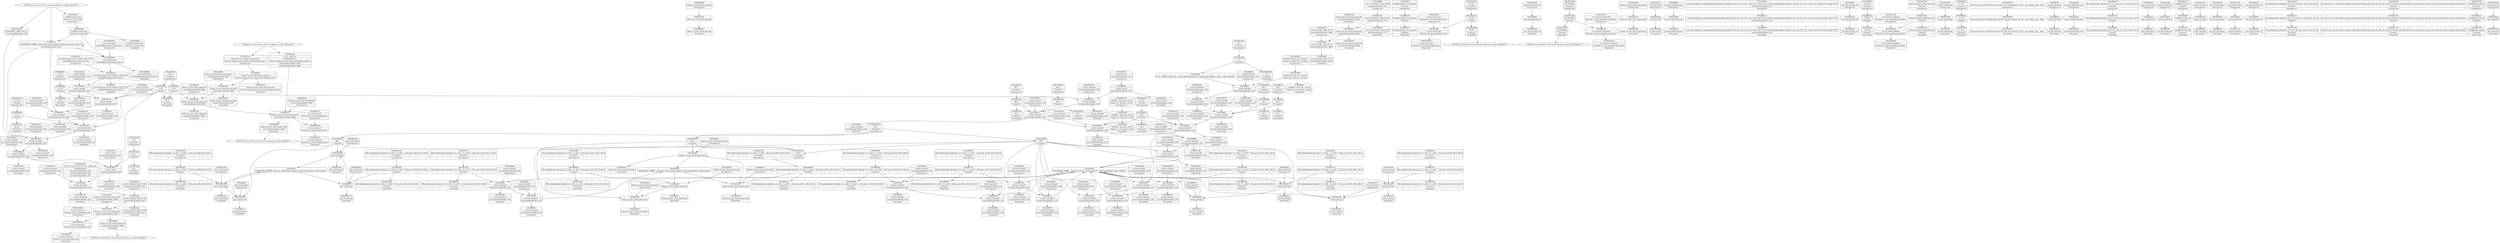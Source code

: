digraph {
	CE0x4ffe830 [shape=record,shape=Mrecord,label="{CE0x4ffe830|current_sid:tmp21|security/selinux/hooks.c,218|*SummSource*}"]
	CE0x5007e40 [shape=record,shape=Mrecord,label="{CE0x5007e40|i64*_getelementptr_inbounds_(_2_x_i64_,_2_x_i64_*___llvm_gcov_ctr98,_i64_0,_i64_0)|*Constant*|*SummSource*}"]
	CE0x501b580 [shape=record,shape=Mrecord,label="{CE0x501b580|current_sid:security|security/selinux/hooks.c,218|*SummSink*}"]
	CE0x4fd6d90 [shape=record,shape=Mrecord,label="{CE0x4fd6d90|selinux_tun_dev_attach_queue:bb|*SummSource*}"]
	"CONST[source:0(mediator),value:2(dynamic)][purpose:{object}][SnkIdx:1]"
	CE0x501afc0 [shape=record,shape=Mrecord,label="{CE0x501afc0|i32_22|*Constant*|*SummSource*}"]
	CE0x50049f0 [shape=record,shape=Mrecord,label="{CE0x50049f0|current_sid:tmp17|security/selinux/hooks.c,218}"]
	CE0x4ff1b40 [shape=record,shape=Mrecord,label="{CE0x4ff1b40|current_sid:tmp13|security/selinux/hooks.c,218|*SummSource*}"]
	CE0x4fe00d0 [shape=record,shape=Mrecord,label="{CE0x4fe00d0|_ret_i32_%call1,_!dbg_!27717|security/selinux/hooks.c,4669}"]
	CE0x501b140 [shape=record,shape=Mrecord,label="{CE0x501b140|i32_22|*Constant*|*SummSink*}"]
	"CONST[source:1(input),value:2(dynamic)][purpose:{object}][SrcIdx:2]"
	CE0x4fddbb0 [shape=record,shape=Mrecord,label="{CE0x4fddbb0|i64*_getelementptr_inbounds_(_11_x_i64_,_11_x_i64_*___llvm_gcov_ctr125,_i64_0,_i64_8)|*Constant*}"]
	CE0x4fcc6f0 [shape=record,shape=Mrecord,label="{CE0x4fcc6f0|i64*_getelementptr_inbounds_(_2_x_i64_,_2_x_i64_*___llvm_gcov_ctr411,_i64_0,_i64_0)|*Constant*|*SummSource*}"]
	CE0x4fe9f60 [shape=record,shape=Mrecord,label="{CE0x4fe9f60|current_sid:tmp16|security/selinux/hooks.c,218|*SummSink*}"]
	CE0x5004d50 [shape=record,shape=Mrecord,label="{CE0x5004d50|current_sid:tmp17|security/selinux/hooks.c,218|*SummSource*}"]
	CE0x4ff4470 [shape=record,shape=Mrecord,label="{CE0x4ff4470|GLOBAL:lockdep_rcu_suspicious|*Constant*|*SummSource*}"]
	CE0x4fdd8e0 [shape=record,shape=Mrecord,label="{CE0x4fdd8e0|i64*_getelementptr_inbounds_(_11_x_i64_,_11_x_i64_*___llvm_gcov_ctr125,_i64_0,_i64_8)|*Constant*|*SummSink*}"]
	CE0x4fd8be0 [shape=record,shape=Mrecord,label="{CE0x4fd8be0|avc_has_perm:tclass|Function::avc_has_perm&Arg::tclass::|*SummSource*}"]
	CE0x4fdfc50 [shape=record,shape=Mrecord,label="{CE0x4fdfc50|current_sid:tobool1|security/selinux/hooks.c,218|*SummSink*}"]
	CE0x500cda0 [shape=record,shape=Mrecord,label="{CE0x500cda0|get_current:tmp1|*SummSource*}"]
	CE0x4ffbfb0 [shape=record,shape=Mrecord,label="{CE0x4ffbfb0|current_sid:tmp9|security/selinux/hooks.c,218}"]
	CE0x502b9a0 [shape=record,shape=Mrecord,label="{CE0x502b9a0|_call_void_mcount()_#3|*SummSink*}"]
	CE0x50146d0 [shape=record,shape=Mrecord,label="{CE0x50146d0|i32_4194304|*Constant*|*SummSource*}"]
	CE0x4fd6040 [shape=record,shape=Mrecord,label="{CE0x4fd6040|i64*_getelementptr_inbounds_(_2_x_i64_,_2_x_i64_*___llvm_gcov_ctr411,_i64_0,_i64_1)|*Constant*}"]
	CE0x502b8a0 [shape=record,shape=Mrecord,label="{CE0x502b8a0|_call_void_mcount()_#3|*SummSource*}"]
	CE0x5004dc0 [shape=record,shape=Mrecord,label="{CE0x5004dc0|current_sid:tmp17|security/selinux/hooks.c,218|*SummSink*}"]
	CE0x4fd5310 [shape=record,shape=Mrecord,label="{CE0x4fd5310|selinux_tun_dev_attach_queue:entry}"]
	CE0x5006370 [shape=record,shape=Mrecord,label="{CE0x5006370|current_sid:bb|*SummSource*}"]
	CE0x4ff90f0 [shape=record,shape=Mrecord,label="{CE0x4ff90f0|current_sid:land.lhs.true|*SummSource*}"]
	CE0x4ff5ce0 [shape=record,shape=Mrecord,label="{CE0x4ff5ce0|current_sid:tmp3|*SummSink*}"]
	CE0x4fff220 [shape=record,shape=Mrecord,label="{CE0x4fff220|selinux_tun_dev_attach_queue:sid|security/selinux/hooks.c,4669}"]
	CE0x4ff7370 [shape=record,shape=Mrecord,label="{CE0x4ff7370|i64*_getelementptr_inbounds_(_11_x_i64_,_11_x_i64_*___llvm_gcov_ctr125,_i64_0,_i64_10)|*Constant*}"]
	CE0x4ff1dc0 [shape=record,shape=Mrecord,label="{CE0x4ff1dc0|current_sid:tmp14|security/selinux/hooks.c,218}"]
	CE0x4ff35f0 [shape=record,shape=Mrecord,label="{CE0x4ff35f0|i64*_getelementptr_inbounds_(_11_x_i64_,_11_x_i64_*___llvm_gcov_ctr125,_i64_0,_i64_8)|*Constant*|*SummSource*}"]
	CE0x4ffb910 [shape=record,shape=Mrecord,label="{CE0x4ffb910|_call_void_lockdep_rcu_suspicious(i8*_getelementptr_inbounds_(_25_x_i8_,_25_x_i8_*_.str3,_i32_0,_i32_0),_i32_218,_i8*_getelementptr_inbounds_(_45_x_i8_,_45_x_i8_*_.str12,_i32_0,_i32_0))_#10,_!dbg_!27727|security/selinux/hooks.c,218}"]
	CE0x4ff8ab0 [shape=record,shape=Mrecord,label="{CE0x4ff8ab0|_call_void_mcount()_#3|*SummSink*}"]
	CE0x4ff45e0 [shape=record,shape=Mrecord,label="{CE0x4ff45e0|i32_218|*Constant*}"]
	CE0x5003900 [shape=record,shape=Mrecord,label="{CE0x5003900|GLOBAL:current_sid.__warned|Global_var:current_sid.__warned}"]
	CE0x500ff90 [shape=record,shape=Mrecord,label="{CE0x500ff90|_ret_i32_%retval.0,_!dbg_!27728|security/selinux/avc.c,775|*SummSource*}"]
	CE0x4ffb980 [shape=record,shape=Mrecord,label="{CE0x4ffb980|_call_void_lockdep_rcu_suspicious(i8*_getelementptr_inbounds_(_25_x_i8_,_25_x_i8_*_.str3,_i32_0,_i32_0),_i32_218,_i8*_getelementptr_inbounds_(_45_x_i8_,_45_x_i8_*_.str12,_i32_0,_i32_0))_#10,_!dbg_!27727|security/selinux/hooks.c,218|*SummSource*}"]
	CE0x4fd79c0 [shape=record,shape=Mrecord,label="{CE0x4fd79c0|i64*_getelementptr_inbounds_(_2_x_i64_,_2_x_i64_*___llvm_gcov_ctr411,_i64_0,_i64_1)|*Constant*|*SummSource*}"]
	CE0x500fe40 [shape=record,shape=Mrecord,label="{CE0x500fe40|avc_has_perm:auditdata|Function::avc_has_perm&Arg::auditdata::|*SummSink*}"]
	CE0x5018e30 [shape=record,shape=Mrecord,label="{CE0x5018e30|current_sid:do.body|*SummSource*}"]
	CE0x4ff0f00 [shape=record,shape=Mrecord,label="{CE0x4ff0f00|i1_true|*Constant*|*SummSink*}"]
	CE0x4fda860 [shape=record,shape=Mrecord,label="{CE0x4fda860|i64_1|*Constant*}"]
	CE0x503ed10 [shape=record,shape=Mrecord,label="{CE0x503ed10|%struct.task_struct*_(%struct.task_struct**)*_asm_movq_%gs:$_1:P_,$0_,_r,im,_dirflag_,_fpsr_,_flags_|*SummSink*}"]
	CE0x4ff1660 [shape=record,shape=Mrecord,label="{CE0x4ff1660|_ret_i32_%call1,_!dbg_!27717|security/selinux/hooks.c,4669|*SummSink*}"]
	CE0x4fe3510 [shape=record,shape=Mrecord,label="{CE0x4fe3510|current_sid:if.end|*SummSink*}"]
	CE0x501b330 [shape=record,shape=Mrecord,label="{CE0x501b330|COLLAPSED:_CMRE:_elem_0::|security/selinux/hooks.c,218}"]
	CE0x4fe6600 [shape=record,shape=Mrecord,label="{CE0x4fe6600|GLOBAL:__llvm_gcov_ctr125|Global_var:__llvm_gcov_ctr125|*SummSink*}"]
	CE0x4fe1a30 [shape=record,shape=Mrecord,label="{CE0x4fe1a30|current_sid:tmp6|security/selinux/hooks.c,218|*SummSource*}"]
	CE0x4fe1f80 [shape=record,shape=Mrecord,label="{CE0x4fe1f80|selinux_tun_dev_attach_queue:tmp3}"]
	CE0x4ff24f0 [shape=record,shape=Mrecord,label="{CE0x4ff24f0|selinux_tun_dev_attach_queue:security|Function::selinux_tun_dev_attach_queue&Arg::security::}"]
	CE0x4fe4a50 [shape=record,shape=Mrecord,label="{CE0x4fe4a50|current_sid:land.lhs.true2|*SummSource*}"]
	CE0x4ff44e0 [shape=record,shape=Mrecord,label="{CE0x4ff44e0|GLOBAL:lockdep_rcu_suspicious|*Constant*|*SummSink*}"]
	CE0x63b8840 [shape=record,shape=Mrecord,label="{CE0x63b8840|avc_has_perm:ssid|Function::avc_has_perm&Arg::ssid::|*SummSource*}"]
	CE0x4ff91c0 [shape=record,shape=Mrecord,label="{CE0x4ff91c0|current_sid:land.lhs.true|*SummSink*}"]
	CE0x4fd9580 [shape=record,shape=Mrecord,label="{CE0x4fd9580|COLLAPSED:_GCMRE___llvm_gcov_ctr411_internal_global_2_x_i64_zeroinitializer:_elem_0:default:}"]
	CE0x502ba40 [shape=record,shape=Mrecord,label="{CE0x502ba40|get_current:tmp4|./arch/x86/include/asm/current.h,14}"]
	CE0x4fddd80 [shape=record,shape=Mrecord,label="{CE0x4fddd80|current_sid:tmp11|security/selinux/hooks.c,218|*SummSink*}"]
	CE0x4fe03c0 [shape=record,shape=Mrecord,label="{CE0x4fe03c0|i64_1|*Constant*|*SummSink*}"]
	CE0x4fefbc0 [shape=record,shape=Mrecord,label="{CE0x4fefbc0|i64_3|*Constant*}"]
	CE0x4ffdfd0 [shape=record,shape=Mrecord,label="{CE0x4ffdfd0|i32_78|*Constant*|*SummSink*}"]
	CE0x5011150 [shape=record,shape=Mrecord,label="{CE0x5011150|avc_has_perm:auditdata|Function::avc_has_perm&Arg::auditdata::|*SummSource*}"]
	CE0x4ff3460 [shape=record,shape=Mrecord,label="{CE0x4ff3460|selinux_tun_dev_attach_queue:tmp5|security/selinux/hooks.c,4669|*SummSource*}"]
	CE0x4ffdb80 [shape=record,shape=Mrecord,label="{CE0x4ffdb80|_call_void_mcount()_#3}"]
	CE0x4fcbdf0 [shape=record,shape=Mrecord,label="{CE0x4fcbdf0|selinux_tun_dev_attach_queue:tmp}"]
	CE0x4fdbef0 [shape=record,shape=Mrecord,label="{CE0x4fdbef0|current_sid:tmp13|security/selinux/hooks.c,218}"]
	CE0x6f4fad0 [shape=record,shape=Mrecord,label="{CE0x6f4fad0|avc_has_perm:ssid|Function::avc_has_perm&Arg::ssid::|*SummSink*}"]
	CE0x4fcbd40 [shape=record,shape=Mrecord,label="{CE0x4fcbd40|selinux_tun_dev_attach_queue:tmp1|*SummSource*}"]
	CE0x4ff42d0 [shape=record,shape=Mrecord,label="{CE0x4ff42d0|i8*_getelementptr_inbounds_(_25_x_i8_,_25_x_i8_*_.str3,_i32_0,_i32_0)|*Constant*|*SummSink*}"]
	CE0x4fd7500 [shape=record,shape=Mrecord,label="{CE0x4fd7500|selinux_tun_dev_attach_queue:call|security/selinux/hooks.c,4669}"]
	CE0x4ff0be0 [shape=record,shape=Mrecord,label="{CE0x4ff0be0|i1_true|*Constant*}"]
	CE0x4fe5a90 [shape=record,shape=Mrecord,label="{CE0x4fe5a90|current_sid:tmp5|security/selinux/hooks.c,218|*SummSink*}"]
	CE0x5007a30 [shape=record,shape=Mrecord,label="{CE0x5007a30|current_sid:tmp24|security/selinux/hooks.c,220|*SummSink*}"]
	CE0x4fd80e0 [shape=record,shape=Mrecord,label="{CE0x4fd80e0|selinux_tun_dev_attach_queue:tmp|*SummSource*}"]
	CE0x501cfa0 [shape=record,shape=Mrecord,label="{CE0x501cfa0|get_current:tmp2|*SummSink*}"]
	CE0x4ffa910 [shape=record,shape=Mrecord,label="{CE0x4ffa910|i64*_getelementptr_inbounds_(_11_x_i64_,_11_x_i64_*___llvm_gcov_ctr125,_i64_0,_i64_1)|*Constant*|*SummSource*}"]
	CE0x5006db0 [shape=record,shape=Mrecord,label="{CE0x5006db0|current_sid:call4|security/selinux/hooks.c,218|*SummSink*}"]
	CE0x50063e0 [shape=record,shape=Mrecord,label="{CE0x50063e0|current_sid:land.lhs.true2|*SummSink*}"]
	CE0x4fdca30 [shape=record,shape=Mrecord,label="{CE0x4fdca30|current_sid:tmp|*SummSource*}"]
	CE0x4fd9630 [shape=record,shape=Mrecord,label="{CE0x4fd9630|selinux_tun_dev_attach_queue:tmp5|security/selinux/hooks.c,4669|*SummSink*}"]
	CE0x4ff2b20 [shape=record,shape=Mrecord,label="{CE0x4ff2b20|get_current:entry}"]
	CE0x4fdfed0 [shape=record,shape=Mrecord,label="{CE0x4fdfed0|selinux_tun_dev_attach_queue:sid|security/selinux/hooks.c,4669|*SummSource*}"]
	CE0x4ffb9f0 [shape=record,shape=Mrecord,label="{CE0x4ffb9f0|_call_void_lockdep_rcu_suspicious(i8*_getelementptr_inbounds_(_25_x_i8_,_25_x_i8_*_.str3,_i32_0,_i32_0),_i32_218,_i8*_getelementptr_inbounds_(_45_x_i8_,_45_x_i8_*_.str12,_i32_0,_i32_0))_#10,_!dbg_!27727|security/selinux/hooks.c,218|*SummSink*}"]
	CE0x4ff4ab0 [shape=record,shape=Mrecord,label="{CE0x4ff4ab0|i64*_getelementptr_inbounds_(_11_x_i64_,_11_x_i64_*___llvm_gcov_ctr125,_i64_0,_i64_10)|*Constant*|*SummSource*}"]
	CE0x6692ce0 [shape=record,shape=Mrecord,label="{CE0x6692ce0|avc_has_perm:tsid|Function::avc_has_perm&Arg::tsid::|*SummSink*}"]
	CE0x4fe51d0 [shape=record,shape=Mrecord,label="{CE0x4fe51d0|get_current:tmp1|*SummSink*}"]
	CE0x4fe3d90 [shape=record,shape=Mrecord,label="{CE0x4fe3d90|selinux_tun_dev_attach_queue:call1|security/selinux/hooks.c,4669|*SummSink*}"]
	CE0x4fe3440 [shape=record,shape=Mrecord,label="{CE0x4fe3440|_call_void_mcount()_#3}"]
	CE0x4ff0470 [shape=record,shape=Mrecord,label="{CE0x4ff0470|current_sid:call|security/selinux/hooks.c,218|*SummSource*}"]
	CE0x4fd6a20 [shape=record,shape=Mrecord,label="{CE0x4fd6a20|selinux_tun_dev_attach_queue:tmp1|*SummSink*}"]
	CE0x4feb870 [shape=record,shape=Mrecord,label="{CE0x4feb870|current_sid:tmp4|security/selinux/hooks.c,218|*SummSink*}"]
	CE0x4fea260 [shape=record,shape=Mrecord,label="{CE0x4fea260|i8_1|*Constant*|*SummSource*}"]
	CE0x5005f60 [shape=record,shape=Mrecord,label="{CE0x5005f60|GLOBAL:current_task|Global_var:current_task|*SummSink*}"]
	CE0x4fff000 [shape=record,shape=Mrecord,label="{CE0x4fff000|current_sid:tmp8|security/selinux/hooks.c,218|*SummSource*}"]
	CE0x4ffa760 [shape=record,shape=Mrecord,label="{CE0x4ffa760|current_sid:tmp1|*SummSink*}"]
	CE0x4ff6d70 [shape=record,shape=Mrecord,label="{CE0x4ff6d70|current_sid:tmp18|security/selinux/hooks.c,218|*SummSource*}"]
	CE0x4ff0d80 [shape=record,shape=Mrecord,label="{CE0x4ff0d80|i1_true|*Constant*|*SummSource*}"]
	CE0x4ff3940 [shape=record,shape=Mrecord,label="{CE0x4ff3940|current_sid:tmp16|security/selinux/hooks.c,218}"]
	CE0x5050110 [shape=record,shape=Mrecord,label="{CE0x5050110|get_current:tmp|*SummSink*}"]
	CE0x4ff8620 [shape=record,shape=Mrecord,label="{CE0x4ff8620|current_sid:tmp8|security/selinux/hooks.c,218}"]
	CE0x4fed8c0 [shape=record,shape=Mrecord,label="{CE0x4fed8c0|current_sid:tmp2|*SummSource*}"]
	CE0x4fd7ee0 [shape=record,shape=Mrecord,label="{CE0x4fd7ee0|selinux_tun_dev_attach_queue:security|Function::selinux_tun_dev_attach_queue&Arg::security::|*SummSource*}"]
	CE0x4fda380 [shape=record,shape=Mrecord,label="{CE0x4fda380|current_sid:bb|*SummSink*}"]
	CE0x4fe1eb0 [shape=record,shape=Mrecord,label="{CE0x4fe1eb0|_ret_i32_%tmp24,_!dbg_!27742|security/selinux/hooks.c,220}"]
	CE0x5007480 [shape=record,shape=Mrecord,label="{CE0x5007480|i64*_getelementptr_inbounds_(_2_x_i64_,_2_x_i64_*___llvm_gcov_ctr98,_i64_0,_i64_1)|*Constant*|*SummSink*}"]
	CE0x4ff20c0 [shape=record,shape=Mrecord,label="{CE0x4ff20c0|current_sid:tmp14|security/selinux/hooks.c,218|*SummSink*}"]
	CE0x4ff4c40 [shape=record,shape=Mrecord,label="{CE0x4ff4c40|current_sid:tmp20|security/selinux/hooks.c,218}"]
	CE0x4fe25f0 [shape=record,shape=Mrecord,label="{CE0x4fe25f0|i64*_getelementptr_inbounds_(_11_x_i64_,_11_x_i64_*___llvm_gcov_ctr125,_i64_0,_i64_9)|*Constant*}"]
	CE0x50501a0 [shape=record,shape=Mrecord,label="{CE0x50501a0|i64_1|*Constant*}"]
	CE0x4ffe960 [shape=record,shape=Mrecord,label="{CE0x4ffe960|i32_22|*Constant*}"]
	CE0x4fddeb0 [shape=record,shape=Mrecord,label="{CE0x4fddeb0|current_sid:tmp12|security/selinux/hooks.c,218}"]
	CE0x4fdcb30 [shape=record,shape=Mrecord,label="{CE0x4fdcb30|COLLAPSED:_GCMRE___llvm_gcov_ctr125_internal_global_11_x_i64_zeroinitializer:_elem_0:default:}"]
	CE0x4ff7940 [shape=record,shape=Mrecord,label="{CE0x4ff7940|current_sid:do.end|*SummSink*}"]
	CE0x4fe5720 [shape=record,shape=Mrecord,label="{CE0x4fe5720|i32_0|*Constant*}"]
	CE0x4fd4820 [shape=record,shape=Mrecord,label="{CE0x4fd4820|GLOBAL:current_sid|*Constant*}"]
	CE0x4fefca0 [shape=record,shape=Mrecord,label="{CE0x4fefca0|i64_3|*Constant*|*SummSink*}"]
	CE0x4fdef40 [shape=record,shape=Mrecord,label="{CE0x4fdef40|current_sid:tmp10|security/selinux/hooks.c,218|*SummSink*}"]
	CE0x4febb50 [shape=record,shape=Mrecord,label="{CE0x4febb50|i64_0|*Constant*|*SummSource*}"]
	CE0x4fdc650 [shape=record,shape=Mrecord,label="{CE0x4fdc650|selinux_tun_dev_attach_queue:entry|*SummSource*}"]
	CE0x4ff7a50 [shape=record,shape=Mrecord,label="{CE0x4ff7a50|i64*_getelementptr_inbounds_(_11_x_i64_,_11_x_i64_*___llvm_gcov_ctr125,_i64_0,_i64_0)|*Constant*}"]
	CE0x4fdd380 [shape=record,shape=Mrecord,label="{CE0x4fdd380|get_current:tmp|*SummSource*}"]
	CE0x50040b0 [shape=record,shape=Mrecord,label="{CE0x50040b0|current_sid:tobool|security/selinux/hooks.c,218|*SummSource*}"]
	CE0x4fe6060 [shape=record,shape=Mrecord,label="{CE0x4fe6060|i64_4|*Constant*|*SummSource*}"]
	CE0x4fe0c30 [shape=record,shape=Mrecord,label="{CE0x4fe0c30|current_sid:tmp24|security/selinux/hooks.c,220|*SummSource*}"]
	CE0x4fdfad0 [shape=record,shape=Mrecord,label="{CE0x4fdfad0|current_sid:tobool1|security/selinux/hooks.c,218|*SummSource*}"]
	CE0x50000f0 [shape=record,shape=Mrecord,label="{CE0x50000f0|GLOBAL:current_task|Global_var:current_task}"]
	CE0x4fe5a20 [shape=record,shape=Mrecord,label="{CE0x4fe5a20|current_sid:tmp5|security/selinux/hooks.c,218|*SummSource*}"]
	CE0x4fdedc0 [shape=record,shape=Mrecord,label="{CE0x4fdedc0|current_sid:tmp10|security/selinux/hooks.c,218|*SummSource*}"]
	CE0x4fe1680 [shape=record,shape=Mrecord,label="{CE0x4fe1680|current_sid:tmp8|security/selinux/hooks.c,218|*SummSink*}"]
	CE0x4fe1e40 [shape=record,shape=Mrecord,label="{CE0x4fe1e40|current_sid:entry|*SummSource*}"]
	CE0x4fe3010 [shape=record,shape=Mrecord,label="{CE0x4fe3010|i8*_getelementptr_inbounds_(_25_x_i8_,_25_x_i8_*_.str3,_i32_0,_i32_0)|*Constant*}"]
	CE0x4fe1dd0 [shape=record,shape=Mrecord,label="{CE0x4fe1dd0|current_sid:tmp6|security/selinux/hooks.c,218|*SummSink*}"]
	CE0x4fe7770 [shape=record,shape=Mrecord,label="{CE0x4fe7770|i64*_getelementptr_inbounds_(_11_x_i64_,_11_x_i64_*___llvm_gcov_ctr125,_i64_0,_i64_6)|*Constant*|*SummSource*}"]
	CE0x4fe64d0 [shape=record,shape=Mrecord,label="{CE0x4fe64d0|i64_0|*Constant*|*SummSink*}"]
	CE0x4ff1bb0 [shape=record,shape=Mrecord,label="{CE0x4ff1bb0|current_sid:tmp13|security/selinux/hooks.c,218|*SummSink*}"]
	CE0x4ff1f90 [shape=record,shape=Mrecord,label="{CE0x4ff1f90|current_sid:tmp14|security/selinux/hooks.c,218|*SummSource*}"]
	CE0x5007660 [shape=record,shape=Mrecord,label="{CE0x5007660|current_sid:tmp9|security/selinux/hooks.c,218|*SummSink*}"]
	"CONST[source:2(external),value:2(dynamic)][purpose:{subject}][SrcIdx:3]"
	CE0x6f4fa60 [shape=record,shape=Mrecord,label="{CE0x6f4fa60|avc_has_perm:entry|*SummSink*}"]
	CE0x4fd7310 [shape=record,shape=Mrecord,label="{CE0x4fd7310|i64_1|*Constant*|*SummSource*}"]
	CE0x4ff4bd0 [shape=record,shape=Mrecord,label="{CE0x4ff4bd0|current_sid:tmp19|security/selinux/hooks.c,218|*SummSink*}"]
	CE0x4fd48d0 [shape=record,shape=Mrecord,label="{CE0x4fd48d0|i32_0|*Constant*|*SummSink*}"]
	CE0x5005050 [shape=record,shape=Mrecord,label="{CE0x5005050|current_sid:tmp18|security/selinux/hooks.c,218}"]
	CE0x4fe27c0 [shape=record,shape=Mrecord,label="{CE0x4fe27c0|i64*_getelementptr_inbounds_(_11_x_i64_,_11_x_i64_*___llvm_gcov_ctr125,_i64_0,_i64_9)|*Constant*|*SummSource*}"]
	CE0x4fe5610 [shape=record,shape=Mrecord,label="{CE0x4fe5610|current_sid:call|security/selinux/hooks.c,218|*SummSink*}"]
	CE0x5050590 [shape=record,shape=Mrecord,label="{CE0x5050590|get_current:tmp4|./arch/x86/include/asm/current.h,14|*SummSource*}"]
	CE0x4ff9720 [shape=record,shape=Mrecord,label="{CE0x4ff9720|i32_218|*Constant*|*SummSource*}"]
	CE0x4fd3fc0 [shape=record,shape=Mrecord,label="{CE0x4fd3fc0|selinux_tun_dev_attach_queue:tmp2|*SummSource*}"]
	CE0x5017d90 [shape=record,shape=Mrecord,label="{CE0x5017d90|current_sid:do.body}"]
	CE0x5018f30 [shape=record,shape=Mrecord,label="{CE0x5018f30|current_sid:do.body|*SummSink*}"]
	CE0x4fe6790 [shape=record,shape=Mrecord,label="{CE0x4fe6790|GLOBAL:__llvm_gcov_ctr125|Global_var:__llvm_gcov_ctr125|*SummSource*}"]
	CE0x4ffe3a0 [shape=record,shape=Mrecord,label="{CE0x4ffe3a0|current_sid:cred|security/selinux/hooks.c,218|*SummSink*}"]
	CE0x4fdd730 [shape=record,shape=Mrecord,label="{CE0x4fdd730|selinux_tun_dev_attach_queue:call1|security/selinux/hooks.c,4669|*SummSource*}"]
	CE0x4fe1580 [shape=record,shape=Mrecord,label="{CE0x4fe1580|current_sid:tobool1|security/selinux/hooks.c,218}"]
	CE0x6692c70 [shape=record,shape=Mrecord,label="{CE0x6692c70|avc_has_perm:tsid|Function::avc_has_perm&Arg::tsid::|*SummSource*}"]
	CE0x4ffe160 [shape=record,shape=Mrecord,label="{CE0x4ffe160|current_sid:cred|security/selinux/hooks.c,218}"]
	CE0x5016b80 [shape=record,shape=Mrecord,label="{CE0x5016b80|i16_49|*Constant*|*SummSink*}"]
	CE0x4fe6720 [shape=record,shape=Mrecord,label="{CE0x4fe6720|GLOBAL:__llvm_gcov_ctr125|Global_var:__llvm_gcov_ctr125}"]
	CE0x4fea970 [shape=record,shape=Mrecord,label="{CE0x4fea970|current_sid:tmp1|*SummSource*}"]
	CE0x5004420 [shape=record,shape=Mrecord,label="{CE0x5004420|i64_2|*Constant*|*SummSink*}"]
	CE0x4fe3fa0 [shape=record,shape=Mrecord,label="{CE0x4fe3fa0|selinux_tun_dev_attach_queue:tmp2|*SummSink*}"]
	CE0x501cf30 [shape=record,shape=Mrecord,label="{CE0x501cf30|get_current:tmp2|*SummSource*}"]
	CE0x4fdfd80 [shape=record,shape=Mrecord,label="{CE0x4fdfd80|i64_4|*Constant*}"]
	CE0x4ff84f0 [shape=record,shape=Mrecord,label="{CE0x4ff84f0|GLOBAL:current_sid.__warned|Global_var:current_sid.__warned|*SummSink*}"]
	CE0x4fe9de0 [shape=record,shape=Mrecord,label="{CE0x4fe9de0|current_sid:tmp16|security/selinux/hooks.c,218|*SummSource*}"]
	CE0x5014740 [shape=record,shape=Mrecord,label="{CE0x5014740|i32_4194304|*Constant*|*SummSink*}"]
	CE0x4ff2f70 [shape=record,shape=Mrecord,label="{CE0x4ff2f70|_ret_%struct.task_struct*_%tmp4,_!dbg_!27714|./arch/x86/include/asm/current.h,14|*SummSink*}"]
	CE0x4fe5160 [shape=record,shape=Mrecord,label="{CE0x4fe5160|selinux_tun_dev_attach_queue:tmp4|security/selinux/hooks.c,4667}"]
	CE0x4ffc960 [shape=record,shape=Mrecord,label="{CE0x4ffc960|_call_void_mcount()_#3|*SummSource*}"]
	CE0x4ff64b0 [shape=record,shape=Mrecord,label="{CE0x4ff64b0|current_sid:call|security/selinux/hooks.c,218}"]
	CE0x4fe5d10 [shape=record,shape=Mrecord,label="{CE0x4fe5d10|i16_49|*Constant*}"]
	CE0x4fe92a0 [shape=record,shape=Mrecord,label="{CE0x4fe92a0|selinux_tun_dev_attach_queue:tmp3|*SummSink*}"]
	CE0x4fda3f0 [shape=record,shape=Mrecord,label="{CE0x4fda3f0|current_sid:if.then}"]
	CE0x4ff6ef0 [shape=record,shape=Mrecord,label="{CE0x4ff6ef0|current_sid:tmp18|security/selinux/hooks.c,218|*SummSink*}"]
	CE0x4fe66b0 [shape=record,shape=Mrecord,label="{CE0x4fe66b0|current_sid:tmp5|security/selinux/hooks.c,218}"]
	CE0x4fcbca0 [shape=record,shape=Mrecord,label="{CE0x4fcbca0|selinux_tun_dev_attach_queue:call|security/selinux/hooks.c,4669|*SummSource*}"]
	CE0x501bee0 [shape=record,shape=Mrecord,label="{CE0x501bee0|current_sid:tmp23|security/selinux/hooks.c,218|*SummSource*}"]
	CE0x5010fc0 [shape=record,shape=Mrecord,label="{CE0x5010fc0|_ret_i32_%retval.0,_!dbg_!27728|security/selinux/avc.c,775}"]
	CE0x4ffbf10 [shape=record,shape=Mrecord,label="{CE0x4ffbf10|i64_5|*Constant*|*SummSink*}"]
	CE0x4fe7510 [shape=record,shape=Mrecord,label="{CE0x4fe7510|i64*_getelementptr_inbounds_(_11_x_i64_,_11_x_i64_*___llvm_gcov_ctr125,_i64_0,_i64_6)|*Constant*}"]
	CE0x4fe3ef0 [shape=record,shape=Mrecord,label="{CE0x4fe3ef0|GLOBAL:current_sid|*Constant*|*SummSink*}"]
	CE0x4ff2c90 [shape=record,shape=Mrecord,label="{CE0x4ff2c90|get_current:entry|*SummSink*}"]
	CE0x500cd30 [shape=record,shape=Mrecord,label="{CE0x500cd30|get_current:tmp1}"]
	CE0x4fd3a40 [shape=record,shape=Mrecord,label="{CE0x4fd3a40|selinux_tun_dev_attach_queue:tmp2}"]
	CE0x501f9f0 [shape=record,shape=Mrecord,label="{CE0x501f9f0|current_sid:sid|security/selinux/hooks.c,220}"]
	CE0x4ff1a40 [shape=record,shape=Mrecord,label="{CE0x4ff1a40|avc_has_perm:entry|*SummSource*}"]
	CE0x501d070 [shape=record,shape=Mrecord,label="{CE0x501d070|get_current:tmp3}"]
	CE0x4ffbdd0 [shape=record,shape=Mrecord,label="{CE0x4ffbdd0|i64_5|*Constant*}"]
	CE0x501c6f0 [shape=record,shape=Mrecord,label="{CE0x501c6f0|i32_1|*Constant*|*SummSink*}"]
	CE0x501c060 [shape=record,shape=Mrecord,label="{CE0x501c060|current_sid:tmp23|security/selinux/hooks.c,218|*SummSink*}"]
	CE0x4ff03d0 [shape=record,shape=Mrecord,label="{CE0x4ff03d0|_call_void_mcount()_#3|*SummSink*}"]
	CE0x5013470 [shape=record,shape=Mrecord,label="{CE0x5013470|avc_has_perm:requested|Function::avc_has_perm&Arg::requested::|*SummSource*}"]
	CE0x5017c20 [shape=record,shape=Mrecord,label="{CE0x5017c20|current_sid:if.then|*SummSource*}"]
	"CONST[source:0(mediator),value:0(static)][purpose:{operation}][SnkIdx:3]"
	CE0x4fefe10 [shape=record,shape=Mrecord,label="{CE0x4fefe10|current_sid:tmp4|security/selinux/hooks.c,218|*SummSource*}"]
	CE0x4fda1b0 [shape=record,shape=Mrecord,label="{CE0x4fda1b0|current_sid:land.lhs.true2}"]
	CE0x4fe2340 [shape=record,shape=Mrecord,label="{CE0x4fe2340|i8*_getelementptr_inbounds_(_45_x_i8_,_45_x_i8_*_.str12,_i32_0,_i32_0)|*Constant*|*SummSink*}"]
	CE0x4fd6c30 [shape=record,shape=Mrecord,label="{CE0x4fd6c30|GLOBAL:current_sid|*Constant*|*SummSource*}"]
	CE0x4ff7bc0 [shape=record,shape=Mrecord,label="{CE0x4ff7bc0|i64*_getelementptr_inbounds_(_11_x_i64_,_11_x_i64_*___llvm_gcov_ctr125,_i64_0,_i64_0)|*Constant*|*SummSource*}"]
	CE0x4fe2a60 [shape=record,shape=Mrecord,label="{CE0x4fe2a60|selinux_tun_dev_attach_queue:sid|security/selinux/hooks.c,4669|*SummSink*}"]
	CE0x50145f0 [shape=record,shape=Mrecord,label="{CE0x50145f0|i32_4194304|*Constant*}"]
	CE0x4fdd5c0 [shape=record,shape=Mrecord,label="{CE0x4fdd5c0|0:_i32,_4:_i32,_8:_i32,_12:_i32,_:_CMRE_4,8_|*MultipleSource*|security/selinux/hooks.c,218|security/selinux/hooks.c,218|security/selinux/hooks.c,220}"]
	CE0x4fe1210 [shape=record,shape=Mrecord,label="{CE0x4fe1210|i32_(i32,_i32,_i16,_i32,_%struct.common_audit_data*)*_bitcast_(i32_(i32,_i32,_i16,_i32,_%struct.common_audit_data.495*)*_avc_has_perm_to_i32_(i32,_i32,_i16,_i32,_%struct.common_audit_data*)*)|*Constant*|*SummSink*}"]
	CE0x4fefd10 [shape=record,shape=Mrecord,label="{CE0x4fefd10|current_sid:tmp4|security/selinux/hooks.c,218}"]
	CE0x4fddc20 [shape=record,shape=Mrecord,label="{CE0x4fddc20|current_sid:tmp11|security/selinux/hooks.c,218|*SummSource*}"]
	CE0x4fff180 [shape=record,shape=Mrecord,label="{CE0x4fff180|i32_0|*Constant*}"]
	CE0x4ffaa50 [shape=record,shape=Mrecord,label="{CE0x4ffaa50|i64*_getelementptr_inbounds_(_11_x_i64_,_11_x_i64_*___llvm_gcov_ctr125,_i64_0,_i64_1)|*Constant*|*SummSink*}"]
	CE0x4ff1940 [shape=record,shape=Mrecord,label="{CE0x4ff1940|i32_(i32,_i32,_i16,_i32,_%struct.common_audit_data*)*_bitcast_(i32_(i32,_i32,_i16,_i32,_%struct.common_audit_data.495*)*_avc_has_perm_to_i32_(i32,_i32,_i16,_i32,_%struct.common_audit_data*)*)|*Constant*|*SummSource*}"]
	CE0x4fed930 [shape=record,shape=Mrecord,label="{CE0x4fed930|current_sid:tmp2}"]
	CE0x4fedb90 [shape=record,shape=Mrecord,label="{CE0x4fedb90|current_sid:tmp3}"]
	CE0x5007300 [shape=record,shape=Mrecord,label="{CE0x5007300|GLOBAL:get_current|*Constant*|*SummSink*}"]
	CE0x5005ea0 [shape=record,shape=Mrecord,label="{CE0x5005ea0|current_sid:tmp7|security/selinux/hooks.c,218|*SummSink*}"]
	CE0x501fb60 [shape=record,shape=Mrecord,label="{CE0x501fb60|current_sid:sid|security/selinux/hooks.c,220|*SummSink*}"]
	CE0x5004980 [shape=record,shape=Mrecord,label="{CE0x5004980|i64*_getelementptr_inbounds_(_11_x_i64_,_11_x_i64_*___llvm_gcov_ctr125,_i64_0,_i64_9)|*Constant*|*SummSink*}"]
	CE0x5017cc0 [shape=record,shape=Mrecord,label="{CE0x5017cc0|current_sid:if.then|*SummSink*}"]
	CE0x6692c00 [shape=record,shape=Mrecord,label="{CE0x6692c00|avc_has_perm:tsid|Function::avc_has_perm&Arg::tsid::}"]
	CE0x4fe4f00 [shape=record,shape=Mrecord,label="{CE0x4fe4f00|selinux_tun_dev_attach_queue:tmp4|security/selinux/hooks.c,4667|*SummSource*}"]
	CE0x501b510 [shape=record,shape=Mrecord,label="{CE0x501b510|current_sid:security|security/selinux/hooks.c,218|*SummSource*}"]
	CE0x4ff36d0 [shape=record,shape=Mrecord,label="{CE0x4ff36d0|current_sid:tmp15|security/selinux/hooks.c,218|*SummSink*}"]
	CE0x5018fd0 [shape=record,shape=Mrecord,label="{CE0x5018fd0|current_sid:land.lhs.true}"]
	CE0x4fd77b0 [shape=record,shape=Mrecord,label="{CE0x4fd77b0|i64*_getelementptr_inbounds_(_2_x_i64_,_2_x_i64_*___llvm_gcov_ctr411,_i64_0,_i64_0)|*Constant*|*SummSink*}"]
	CE0x4ff5df0 [shape=record,shape=Mrecord,label="{CE0x4ff5df0|_call_void_mcount()_#3}"]
	CE0x4fd89d0 [shape=record,shape=Mrecord,label="{CE0x4fd89d0|i32_0|*Constant*|*SummSource*}"]
	CE0x4fe6140 [shape=record,shape=Mrecord,label="{CE0x4fe6140|i64_4|*Constant*|*SummSink*}"]
	CE0x4fe0140 [shape=record,shape=Mrecord,label="{CE0x4fe0140|_ret_i32_%call1,_!dbg_!27717|security/selinux/hooks.c,4669|*SummSource*}"]
	CE0x4ff2e40 [shape=record,shape=Mrecord,label="{CE0x4ff2e40|_ret_%struct.task_struct*_%tmp4,_!dbg_!27714|./arch/x86/include/asm/current.h,14}"]
	CE0x4ffb580 [shape=record,shape=Mrecord,label="{CE0x4ffb580|i8_1|*Constant*|*SummSink*}"]
	CE0x5014660 [shape=record,shape=Mrecord,label="{CE0x5014660|avc_has_perm:tclass|Function::avc_has_perm&Arg::tclass::|*SummSink*}"]
	CE0x4ff4dc0 [shape=record,shape=Mrecord,label="{CE0x4ff4dc0|current_sid:tmp20|security/selinux/hooks.c,218|*SummSource*}"]
	CE0x4ffdac0 [shape=record,shape=Mrecord,label="{CE0x4ffdac0|get_current:tmp3|*SummSink*}"]
	CE0x4fd7bd0 [shape=record,shape=Mrecord,label="{CE0x4fd7bd0|selinux_tun_dev_attach_queue:entry|*SummSink*}"]
	CE0x501bcc0 [shape=record,shape=Mrecord,label="{CE0x501bcc0|current_sid:tmp22|security/selinux/hooks.c,218|*SummSink*}"]
	CE0x4fdf2c0 [shape=record,shape=Mrecord,label="{CE0x4fdf2c0|selinux_tun_dev_attach_queue:tmp3|*SummSource*}"]
	CE0x48cd070 [shape=record,shape=Mrecord,label="{CE0x48cd070|avc_has_perm:entry}"]
	CE0x4ff4b60 [shape=record,shape=Mrecord,label="{CE0x4ff4b60|i64*_getelementptr_inbounds_(_11_x_i64_,_11_x_i64_*___llvm_gcov_ctr125,_i64_0,_i64_10)|*Constant*|*SummSink*}"]
	CE0x4fdf600 [shape=record,shape=Mrecord,label="{CE0x4fdf600|current_sid:tmp6|security/selinux/hooks.c,218}"]
	CE0x4ffe1d0 [shape=record,shape=Mrecord,label="{CE0x4ffe1d0|COLLAPSED:_GCMRE_current_task_external_global_%struct.task_struct*:_elem_0::|security/selinux/hooks.c,218}"]
	CE0x4ffda50 [shape=record,shape=Mrecord,label="{CE0x4ffda50|get_current:tmp3|*SummSource*}"]
	CE0x5012240 [shape=record,shape=Mrecord,label="{CE0x5012240|%struct.common_audit_data*_null|*Constant*|*SummSink*}"]
	CE0x4ff33f0 [shape=record,shape=Mrecord,label="{CE0x4ff33f0|selinux_tun_dev_attach_queue:tmp5|security/selinux/hooks.c,4669}"]
	CE0x4fdc920 [shape=record,shape=Mrecord,label="{CE0x4fdc920|i64*_getelementptr_inbounds_(_11_x_i64_,_11_x_i64_*___llvm_gcov_ctr125,_i64_0,_i64_0)|*Constant*|*SummSink*}"]
	CE0x5007180 [shape=record,shape=Mrecord,label="{CE0x5007180|GLOBAL:get_current|*Constant*|*SummSource*}"]
	CE0x4fd7c80 [shape=record,shape=Mrecord,label="{CE0x4fd7c80|selinux_tun_dev_attach_queue:tmp1}"]
	CE0x5007590 [shape=record,shape=Mrecord,label="{CE0x5007590|current_sid:tmp9|security/selinux/hooks.c,218|*SummSource*}"]
	CE0x4fe73e0 [shape=record,shape=Mrecord,label="{CE0x4fe73e0|current_sid:tmp12|security/selinux/hooks.c,218|*SummSink*}"]
	CE0x4fe22d0 [shape=record,shape=Mrecord,label="{CE0x4fe22d0|i8*_getelementptr_inbounds_(_45_x_i8_,_45_x_i8_*_.str12,_i32_0,_i32_0)|*Constant*|*SummSource*}"]
	CE0x4fe5550 [shape=record,shape=Mrecord,label="{CE0x4fe5550|selinux_tun_dev_attach_queue:security|Function::selinux_tun_dev_attach_queue&Arg::security::|*SummSink*}"]
	CE0x5006ee0 [shape=record,shape=Mrecord,label="{CE0x5006ee0|GLOBAL:get_current|*Constant*}"]
	CE0x4fdc7b0 [shape=record,shape=Mrecord,label="{CE0x4fdc7b0|current_sid:entry}"]
	CE0x4fe6ea0 [shape=record,shape=Mrecord,label="{CE0x4fe6ea0|_ret_i32_%tmp24,_!dbg_!27742|security/selinux/hooks.c,220|*SummSink*}"]
	CE0x4fd38f0 [shape=record,shape=Mrecord,label="{CE0x4fd38f0|current_sid:entry|*SummSink*}"]
	CE0x5006170 [shape=record,shape=Mrecord,label="{CE0x5006170|%struct.task_struct*_(%struct.task_struct**)*_asm_movq_%gs:$_1:P_,$0_,_r,im,_dirflag_,_fpsr_,_flags_|*SummSource*}"]
	CE0x5016bf0 [shape=record,shape=Mrecord,label="{CE0x5016bf0|avc_has_perm:tclass|Function::avc_has_perm&Arg::tclass::}"]
	CE0x5004280 [shape=record,shape=Mrecord,label="{CE0x5004280|i64_2|*Constant*}"]
	CE0x4fe2210 [shape=record,shape=Mrecord,label="{CE0x4fe2210|i8*_getelementptr_inbounds_(_45_x_i8_,_45_x_i8_*_.str12,_i32_0,_i32_0)|*Constant*}"]
	CE0x63b87d0 [shape=record,shape=Mrecord,label="{CE0x63b87d0|avc_has_perm:ssid|Function::avc_has_perm&Arg::ssid::}"]
	CE0x4ff4240 [shape=record,shape=Mrecord,label="{CE0x4ff4240|i8*_getelementptr_inbounds_(_25_x_i8_,_25_x_i8_*_.str3,_i32_0,_i32_0)|*Constant*|*SummSource*}"]
	CE0x501ae50 [shape=record,shape=Mrecord,label="{CE0x501ae50|current_sid:tmp21|security/selinux/hooks.c,218|*SummSink*}"]
	CE0x4fd99a0 [shape=record,shape=Mrecord,label="{CE0x4fd99a0|selinux_tun_dev_attach_queue:bb|*SummSink*}"]
	CE0x4ff59b0 [shape=record,shape=Mrecord,label="{CE0x4ff59b0|current_sid:tobool|security/selinux/hooks.c,218}"]
	CE0x5005fd0 [shape=record,shape=Mrecord,label="{CE0x5005fd0|%struct.task_struct*_(%struct.task_struct**)*_asm_movq_%gs:$_1:P_,$0_,_r,im,_dirflag_,_fpsr_,_flags_}"]
	CE0x5006c30 [shape=record,shape=Mrecord,label="{CE0x5006c30|current_sid:call4|security/selinux/hooks.c,218|*SummSource*}"]
	CE0x4fe4d60 [shape=record,shape=Mrecord,label="{CE0x4fe4d60|i64*_getelementptr_inbounds_(_2_x_i64_,_2_x_i64_*___llvm_gcov_ctr98,_i64_0,_i64_1)|*Constant*}"]
	CE0x4fe04d0 [shape=record,shape=Mrecord,label="{CE0x4fe04d0|get_current:bb}"]
	CE0x4fe4940 [shape=record,shape=Mrecord,label="{CE0x4fe4940|i64*_getelementptr_inbounds_(_2_x_i64_,_2_x_i64_*___llvm_gcov_ctr98,_i64_0,_i64_1)|*Constant*|*SummSource*}"]
	CE0x4ff1030 [shape=record,shape=Mrecord,label="{CE0x4ff1030|current_sid:tmp15|security/selinux/hooks.c,218}"]
	CE0x4ff92b0 [shape=record,shape=Mrecord,label="{CE0x4ff92b0|current_sid:if.end}"]
	CE0x4ffdf60 [shape=record,shape=Mrecord,label="{CE0x4ffdf60|i32_78|*Constant*}"]
	CE0x501c410 [shape=record,shape=Mrecord,label="{CE0x501c410|i32_1|*Constant*}"]
	CE0x4ffbe40 [shape=record,shape=Mrecord,label="{CE0x4ffbe40|i64_5|*Constant*|*SummSource*}"]
	CE0x502b420 [shape=record,shape=Mrecord,label="{CE0x502b420|i64*_getelementptr_inbounds_(_2_x_i64_,_2_x_i64_*___llvm_gcov_ctr98,_i64_0,_i64_0)|*Constant*|*SummSink*}"]
	CE0x50001f0 [shape=record,shape=Mrecord,label="{CE0x50001f0|GLOBAL:current_task|Global_var:current_task|*SummSource*}"]
	CE0x4fefc30 [shape=record,shape=Mrecord,label="{CE0x4fefc30|i64_3|*Constant*|*SummSource*}"]
	CE0x4fefb50 [shape=record,shape=Mrecord,label="{CE0x4fefb50|i64_0|*Constant*}"]
	CE0x4fe3780 [shape=record,shape=Mrecord,label="{CE0x4fe3780|current_sid:do.end|*SummSource*}"]
	CE0x4fe6920 [shape=record,shape=Mrecord,label="{CE0x4fe6920|selinux_tun_dev_attach_queue:tmp4|security/selinux/hooks.c,4667|*SummSink*}"]
	CE0x4fe0590 [shape=record,shape=Mrecord,label="{CE0x4fe0590|i64*_getelementptr_inbounds_(_2_x_i64_,_2_x_i64_*___llvm_gcov_ctr98,_i64_0,_i64_0)|*Constant*}"]
	CE0x4ffe6b0 [shape=record,shape=Mrecord,label="{CE0x4ffe6b0|current_sid:tmp21|security/selinux/hooks.c,218}"]
	CE0x50069a0 [shape=record,shape=Mrecord,label="{CE0x50069a0|current_sid:call4|security/selinux/hooks.c,218}"]
	CE0x4ffee40 [shape=record,shape=Mrecord,label="{CE0x4ffee40|0:_i8,_:_GCMR_current_sid.__warned_internal_global_i8_0,_section_.data.unlikely_,_align_1:_elem_0:default:}"]
	CE0x4fea090 [shape=record,shape=Mrecord,label="{CE0x4fea090|i8_1|*Constant*}"]
	CE0x4fe20e0 [shape=record,shape=Mrecord,label="{CE0x4fe20e0|i32_218|*Constant*|*SummSink*}"]
	"CONST[source:0(mediator),value:2(dynamic)][purpose:{subject}][SnkIdx:0]"
	CE0x50122b0 [shape=record,shape=Mrecord,label="{CE0x50122b0|avc_has_perm:auditdata|Function::avc_has_perm&Arg::auditdata::}"]
	CE0x50147b0 [shape=record,shape=Mrecord,label="{CE0x50147b0|%struct.common_audit_data*_null|*Constant*}"]
	CE0x4fe6e30 [shape=record,shape=Mrecord,label="{CE0x4fe6e30|_ret_i32_%tmp24,_!dbg_!27742|security/selinux/hooks.c,220|*SummSource*}"]
	CE0x500ff20 [shape=record,shape=Mrecord,label="{CE0x500ff20|_ret_i32_%retval.0,_!dbg_!27728|security/selinux/avc.c,775|*SummSink*}"]
	CE0x4ff93a0 [shape=record,shape=Mrecord,label="{CE0x4ff93a0|current_sid:if.end|*SummSource*}"]
	CE0x4ff4860 [shape=record,shape=Mrecord,label="{CE0x4ff4860|current_sid:tmp19|security/selinux/hooks.c,218|*SummSource*}"]
	CE0x4fdbb10 [shape=record,shape=Mrecord,label="{CE0x4fdbb10|i64*_getelementptr_inbounds_(_11_x_i64_,_11_x_i64_*___llvm_gcov_ctr125,_i64_0,_i64_6)|*Constant*|*SummSink*}"]
	CE0x4fe2ad0 [shape=record,shape=Mrecord,label="{CE0x4fe2ad0|0:_i32,_:_CRE_0,4_|*MultipleSource*|Function::selinux_tun_dev_attach_queue&Arg::security::|security/selinux/hooks.c,4667|security/selinux/hooks.c,4669}"]
	CE0x4ffe040 [shape=record,shape=Mrecord,label="{CE0x4ffe040|i32_78|*Constant*|*SummSource*}"]
	CE0x5007d10 [shape=record,shape=Mrecord,label="{CE0x5007d10|get_current:bb|*SummSink*}"]
	CE0x4fdd6c0 [shape=record,shape=Mrecord,label="{CE0x4fdd6c0|selinux_tun_dev_attach_queue:call1|security/selinux/hooks.c,4669}"]
	CE0x4fd73c0 [shape=record,shape=Mrecord,label="{CE0x4fd73c0|selinux_tun_dev_attach_queue:bb}"]
	CE0x4fdf070 [shape=record,shape=Mrecord,label="{CE0x4fdf070|current_sid:tmp11|security/selinux/hooks.c,218}"]
	CE0x501b4a0 [shape=record,shape=Mrecord,label="{CE0x501b4a0|current_sid:security|security/selinux/hooks.c,218}"]
	CE0x4fe07f0 [shape=record,shape=Mrecord,label="{CE0x4fe07f0|get_current:tmp}"]
	CE0x4fd6fa0 [shape=record,shape=Mrecord,label="{CE0x4fd6fa0|selinux_tun_dev_attach_queue:call|security/selinux/hooks.c,4669|*SummSink*}"]
	CE0x4fdc9c0 [shape=record,shape=Mrecord,label="{CE0x4fdc9c0|current_sid:tmp}"]
	CE0x4fd7650 [shape=record,shape=Mrecord,label="{CE0x4fd7650|i64_1|*Constant*}"]
	"CONST[source:0(mediator),value:2(dynamic)][purpose:{object}][SnkIdx:2]"
	CE0x4feda90 [shape=record,shape=Mrecord,label="{CE0x4feda90|current_sid:tmp2|*SummSink*}"]
	CE0x501ba50 [shape=record,shape=Mrecord,label="{CE0x501ba50|current_sid:tmp22|security/selinux/hooks.c,218|*SummSource*}"]
	CE0x4fe3e00 [shape=record,shape=Mrecord,label="{CE0x4fe3e00|i32_(i32,_i32,_i16,_i32,_%struct.common_audit_data*)*_bitcast_(i32_(i32,_i32,_i16,_i32,_%struct.common_audit_data.495*)*_avc_has_perm_to_i32_(i32,_i32,_i16,_i32,_%struct.common_audit_data*)*)|*Constant*}"]
	CE0x4ffbd60 [shape=record,shape=Mrecord,label="{CE0x4ffbd60|current_sid:tmp10|security/selinux/hooks.c,218}"]
	CE0x4fde020 [shape=record,shape=Mrecord,label="{CE0x4fde020|current_sid:tmp12|security/selinux/hooks.c,218|*SummSource*}"]
	CE0x4fd4a20 [shape=record,shape=Mrecord,label="{CE0x4fd4a20|i64*_getelementptr_inbounds_(_2_x_i64_,_2_x_i64_*___llvm_gcov_ctr411,_i64_0,_i64_1)|*Constant*|*SummSink*}"]
	CE0x50042f0 [shape=record,shape=Mrecord,label="{CE0x50042f0|i64_2|*Constant*|*SummSource*}"]
	CE0x4ff5be0 [shape=record,shape=Mrecord,label="{CE0x4ff5be0|current_sid:tmp3|*SummSource*}"]
	CE0x501bbc0 [shape=record,shape=Mrecord,label="{CE0x501bbc0|current_sid:tmp23|security/selinux/hooks.c,218}"]
	CE0x4ff4f60 [shape=record,shape=Mrecord,label="{CE0x4ff4f60|current_sid:tmp20|security/selinux/hooks.c,218|*SummSink*}"]
	CE0x5003b90 [shape=record,shape=Mrecord,label="{CE0x5003b90|GLOBAL:current_sid.__warned|Global_var:current_sid.__warned|*SummSource*}"]
	CE0x5000030 [shape=record,shape=Mrecord,label="{CE0x5000030|get_current:tmp4|./arch/x86/include/asm/current.h,14|*SummSink*}"]
	CE0x5004120 [shape=record,shape=Mrecord,label="{CE0x5004120|current_sid:tobool|security/selinux/hooks.c,218|*SummSink*}"]
	CE0x4ffe2d0 [shape=record,shape=Mrecord,label="{CE0x4ffe2d0|current_sid:cred|security/selinux/hooks.c,218|*SummSource*}"]
	CE0x5053b80 [shape=record,shape=Mrecord,label="{CE0x5053b80|get_current:tmp2}"]
	CE0x4fda2b0 [shape=record,shape=Mrecord,label="{CE0x4fda2b0|current_sid:bb}"]
	CE0x4fdc180 [shape=record,shape=Mrecord,label="{CE0x4fdc180|avc_has_perm:requested|Function::avc_has_perm&Arg::requested::}"]
	CE0x4ff3660 [shape=record,shape=Mrecord,label="{CE0x4ff3660|current_sid:tmp15|security/selinux/hooks.c,218|*SummSource*}"]
	CE0x4feac80 [shape=record,shape=Mrecord,label="{CE0x4feac80|current_sid:tmp|*SummSink*}"]
	CE0x5005d20 [shape=record,shape=Mrecord,label="{CE0x5005d20|current_sid:tmp7|security/selinux/hooks.c,218|*SummSource*}"]
	CE0x4ff4340 [shape=record,shape=Mrecord,label="{CE0x4ff4340|GLOBAL:lockdep_rcu_suspicious|*Constant*}"]
	CE0x50135a0 [shape=record,shape=Mrecord,label="{CE0x50135a0|avc_has_perm:requested|Function::avc_has_perm&Arg::requested::|*SummSink*}"]
	CE0x4fe0b40 [shape=record,shape=Mrecord,label="{CE0x4fe0b40|current_sid:tmp24|security/selinux/hooks.c,220}"]
	CE0x4feaa70 [shape=record,shape=Mrecord,label="{CE0x4feaa70|i64*_getelementptr_inbounds_(_11_x_i64_,_11_x_i64_*___llvm_gcov_ctr125,_i64_0,_i64_1)|*Constant*}"]
	CE0x4ff2c00 [shape=record,shape=Mrecord,label="{CE0x4ff2c00|get_current:entry|*SummSource*}"]
	CE0x501fac0 [shape=record,shape=Mrecord,label="{CE0x501fac0|current_sid:sid|security/selinux/hooks.c,220|*SummSource*}"]
	CE0x4ff7020 [shape=record,shape=Mrecord,label="{CE0x4ff7020|current_sid:tmp19|security/selinux/hooks.c,218}"]
	CE0x501c590 [shape=record,shape=Mrecord,label="{CE0x501c590|i32_1|*Constant*|*SummSource*}"]
	CE0x4fd87c0 [shape=record,shape=Mrecord,label="{CE0x4fd87c0|selinux_tun_dev_attach_queue:tmp|*SummSink*}"]
	CE0x4ff0300 [shape=record,shape=Mrecord,label="{CE0x4ff0300|_call_void_mcount()_#3|*SummSource*}"]
	CE0x4fd90b0 [shape=record,shape=Mrecord,label="{CE0x4fd90b0|i64*_getelementptr_inbounds_(_2_x_i64_,_2_x_i64_*___llvm_gcov_ctr411,_i64_0,_i64_0)|*Constant*}"]
	CE0x5005c10 [shape=record,shape=Mrecord,label="{CE0x5005c10|current_sid:tmp7|security/selinux/hooks.c,218}"]
	CE0x5007be0 [shape=record,shape=Mrecord,label="{CE0x5007be0|get_current:bb|*SummSource*}"]
	CE0x4fdcf60 [shape=record,shape=Mrecord,label="{CE0x4fdcf60|COLLAPSED:_GCMRE___llvm_gcov_ctr98_internal_global_2_x_i64_zeroinitializer:_elem_0:default:}"]
	CE0x4fda7f0 [shape=record,shape=Mrecord,label="{CE0x4fda7f0|current_sid:tmp1}"]
	CE0x501b8d0 [shape=record,shape=Mrecord,label="{CE0x501b8d0|current_sid:tmp22|security/selinux/hooks.c,218}"]
	CE0x50121d0 [shape=record,shape=Mrecord,label="{CE0x50121d0|%struct.common_audit_data*_null|*Constant*|*SummSource*}"]
	CE0x5016a70 [shape=record,shape=Mrecord,label="{CE0x5016a70|i16_49|*Constant*|*SummSource*}"]
	CE0x4ff2d20 [shape=record,shape=Mrecord,label="{CE0x4ff2d20|_ret_%struct.task_struct*_%tmp4,_!dbg_!27714|./arch/x86/include/asm/current.h,14|*SummSource*}"]
	CE0x4fe3630 [shape=record,shape=Mrecord,label="{CE0x4fe3630|current_sid:do.end}"]
	CE0x4ff9720 -> CE0x4ff45e0
	CE0x4ff90f0 -> CE0x5018fd0
	CE0x4fdcb30 -> CE0x4fdf070
	CE0x5013470 -> CE0x4fdc180
	CE0x4ff59b0 -> CE0x4fefd10
	CE0x4ffbd60 -> CE0x4fdef40
	CE0x50049f0 -> CE0x5004dc0
	CE0x50121d0 -> CE0x50147b0
	CE0x4fefd10 -> CE0x4fe66b0
	CE0x4fefb50 -> CE0x4fe64d0
	CE0x4fedb90 -> CE0x4ff5ce0
	CE0x4ffe1d0 -> CE0x4ffe1d0
	CE0x4fd80e0 -> CE0x4fcbdf0
	CE0x4fd89d0 -> CE0x4fff180
	CE0x4fdcb30 -> CE0x4fdf600
	CE0x500cda0 -> CE0x500cd30
	CE0x4fe4d60 -> CE0x5053b80
	CE0x5006ee0 -> CE0x5007300
	CE0x4ff7a50 -> CE0x4fdc920
	CE0x5017d90 -> CE0x5018f30
	CE0x4ff1b40 -> CE0x4fdbef0
	CE0x5016b80 -> "CONST[source:0(mediator),value:2(dynamic)][purpose:{object}][SnkIdx:2]"
	CE0x4fdbef0 -> CE0x4ff1bb0
	CE0x501c410 -> CE0x501c6f0
	CE0x501b8d0 -> CE0x501bbc0
	CE0x4ff8620 -> CE0x4fe1680
	CE0x4fe07f0 -> CE0x5050110
	CE0x4fcbd40 -> CE0x4fd7c80
	CE0x4fd9580 -> CE0x4fd3a40
	CE0x4ff4ab0 -> CE0x4ff7370
	CE0x4fda3f0 -> CE0x5017cc0
	CE0x4fda7f0 -> CE0x4fdcb30
	CE0x4fcc6f0 -> CE0x4fd90b0
	CE0x5053b80 -> CE0x501d070
	CE0x4fcbca0 -> CE0x4fd7500
	CE0x50147b0 -> CE0x50122b0
	CE0x4ff33f0 -> CE0x4fd9630
	CE0x4fe5a20 -> CE0x4fe66b0
	CE0x5005050 -> CE0x4fdcb30
	CE0x4fdf2c0 -> CE0x4fe1f80
	CE0x4fdc9c0 -> CE0x4feac80
	CE0x4fefbc0 -> CE0x4fefd10
	CE0x4ffe6b0 -> CE0x501ae50
	CE0x4fe04d0 -> CE0x5007d10
	CE0x4ff64b0 -> CE0x4ff59b0
	CE0x4fd9630 -> "CONST[source:0(mediator),value:2(dynamic)][purpose:{object}][SnkIdx:1]"
	CE0x501bbc0 -> CE0x501c060
	CE0x4ff1dc0 -> CE0x4ff20c0
	"CONST[source:2(external),value:2(dynamic)][purpose:{subject}][SrcIdx:3]" -> CE0x50001f0
	CE0x4ffb980 -> CE0x4ffb910
	CE0x4fe25f0 -> CE0x5004980
	CE0x6692c00 -> CE0x6692ce0
	CE0x4fde020 -> CE0x4fddeb0
	CE0x4ff1030 -> CE0x4ff3940
	CE0x4fd7650 -> CE0x4fd7c80
	CE0x4fe3630 -> CE0x4ff7940
	CE0x4fdd6c0 -> CE0x4fe3d90
	CE0x4fdc180 -> CE0x50135a0
	CE0x4fff220 -> CE0x4ff33f0
	CE0x4ff0d80 -> CE0x4ff0be0
	CE0x4fe5720 -> CE0x501b4a0
	CE0x4ffa910 -> CE0x4feaa70
	CE0x4fe1a30 -> CE0x4fdf600
	CE0x501c410 -> CE0x501f9f0
	CE0x4ff2c00 -> CE0x4ff2b20
	CE0x4fd6fa0 -> "CONST[source:0(mediator),value:2(dynamic)][purpose:{subject}][SnkIdx:0]"
	CE0x4ff7370 -> CE0x4ff7020
	CE0x4ff2e40 -> CE0x4ff2f70
	CE0x50501a0 -> CE0x501d070
	CE0x4fda860 -> CE0x4fda7f0
	CE0x4fe2ad0 -> CE0x4ff33f0
	CE0x4fefb50 -> CE0x4fe66b0
	CE0x4fdcb30 -> CE0x4ff7020
	CE0x4fe0590 -> CE0x4fe07f0
	CE0x4fdf070 -> CE0x4fddd80
	CE0x4fe1580 -> CE0x4fdfc50
	CE0x4fefb50 -> CE0x4ffbd60
	CE0x5004d50 -> CE0x50049f0
	CE0x4ff92b0 -> CE0x4fe3510
	CE0x50145f0 -> CE0x4fdc180
	CE0x501d070 -> CE0x4ffdac0
	CE0x4ff4c40 -> CE0x4ff4f60
	CE0x4fcbdf0 -> CE0x4fd87c0
	CE0x4fd6d90 -> CE0x4fd73c0
	CE0x4fda860 -> CE0x4ff3940
	CE0x4fe5d10 -> CE0x5016b80
	CE0x4fe6720 -> CE0x4fe66b0
	CE0x50049f0 -> CE0x5005050
	CE0x501fac0 -> CE0x501f9f0
	CE0x501cf30 -> CE0x5053b80
	CE0x4fed930 -> CE0x4feda90
	CE0x4fd8be0 -> CE0x5016bf0
	CE0x4fd5310 -> CE0x4fd7bd0
	CE0x4fe5720 -> CE0x4ff59b0
	CE0x63b87d0 -> CE0x6f4fad0
	CE0x5050590 -> CE0x502ba40
	CE0x5016a70 -> CE0x4fe5d10
	CE0x4ff45e0 -> CE0x4fe20e0
	CE0x4fea090 -> CE0x4ffb580
	CE0x4ffbd60 -> CE0x4fdf070
	CE0x4fefbc0 -> CE0x4fefca0
	CE0x4fda860 -> CE0x5005c10
	CE0x4fdcb30 -> CE0x4fdc9c0
	CE0x4fe1eb0 -> CE0x4fd7500
	CE0x4fd7310 -> CE0x50501a0
	CE0x5007be0 -> CE0x4fe04d0
	CE0x4fed8c0 -> CE0x4fed930
	CE0x4ff1f90 -> CE0x4ff1dc0
	CE0x4fdc650 -> CE0x4fd5310
	CE0x4ff2e40 -> CE0x50069a0
	CE0x4fe3440 -> CE0x4ff8ab0
	CE0x4ffe160 -> CE0x4ffe6b0
	CE0x501f9f0 -> CE0x501fb60
	CE0x501b8d0 -> CE0x501bcc0
	CE0x4fe1e40 -> CE0x4fdc7b0
	CE0x4fe3010 -> CE0x4ff42d0
	CE0x4fefd10 -> CE0x4feb870
	CE0x4ff24f0 -> CE0x4fe5160
	"CONST[source:1(input),value:2(dynamic)][purpose:{object}][SrcIdx:2]" -> CE0x4fe2ad0
	CE0x4fe7510 -> CE0x4fdbef0
	CE0x50000f0 -> CE0x4ffe1d0
	CE0x4fe1580 -> CE0x4ffbfb0
	CE0x4ffdf60 -> CE0x4ffe160
	CE0x502b8a0 -> CE0x4ffdb80
	CE0x4ffe960 -> CE0x501b140
	CE0x4ffe1d0 -> CE0x501b8d0
	CE0x4fe00d0 -> CE0x4ff1660
	CE0x4fdcb30 -> CE0x50049f0
	CE0x4fe6720 -> CE0x4ffbd60
	CE0x4ff4860 -> CE0x4ff7020
	CE0x4fe5d10 -> CE0x5016bf0
	CE0x4fefe10 -> CE0x4fefd10
	CE0x4ffe1d0 -> CE0x502ba40
	CE0x5003900 -> CE0x4ff8620
	CE0x4ff6d70 -> CE0x5005050
	CE0x4fd90b0 -> CE0x4fcbdf0
	CE0x4fdd730 -> CE0x4fdd6c0
	CE0x5016bf0 -> CE0x5014660
	CE0x4ff35f0 -> CE0x4fddbb0
	CE0x4fdd5c0 -> CE0x4fe0b40
	CE0x4febb50 -> CE0x4fefb50
	CE0x4fd7ee0 -> CE0x4ff24f0
	CE0x4fe5720 -> CE0x501f9f0
	CE0x50000f0 -> CE0x502ba40
	CE0x4fda7f0 -> CE0x4ffa760
	CE0x50122b0 -> CE0x500fe40
	CE0x4ffbfb0 -> CE0x4ffbd60
	CE0x50147b0 -> CE0x5012240
	CE0x4fe1f80 -> CE0x4fd9580
	CE0x4fd7c80 -> CE0x4fd6a20
	CE0x501ba50 -> CE0x501b8d0
	CE0x4fdf600 -> CE0x5005c10
	CE0x4fe27c0 -> CE0x4fe25f0
	CE0x500cd30 -> CE0x4fdcf60
	CE0x5018e30 -> CE0x5017d90
	CE0x4ff4dc0 -> CE0x4ff4c40
	CE0x4fdcb30 -> CE0x4ff1030
	CE0x4fdc9c0 -> CE0x4fda7f0
	CE0x4fdca30 -> CE0x4fdc9c0
	CE0x4ff7bc0 -> CE0x4ff7a50
	CE0x4fe6720 -> CE0x4fe6600
	CE0x4fedb90 -> CE0x4fdcb30
	CE0x4fe5720 -> CE0x4ffe160
	CE0x4ff4c40 -> CE0x4fdcb30
	CE0x5003b90 -> CE0x5003900
	CE0x4fd7500 -> CE0x4fd6fa0
	CE0x4ff2d20 -> CE0x4ff2e40
	CE0x4ffdb80 -> CE0x502b9a0
	CE0x4fdfd80 -> CE0x4ffbfb0
	CE0x5053b80 -> CE0x501cfa0
	CE0x4fdf600 -> CE0x4fe1dd0
	CE0x4ff64b0 -> CE0x4fe5610
	CE0x4ffdf60 -> CE0x4ffdfd0
	CE0x4fd7c80 -> CE0x4fd9580
	CE0x4ff1030 -> CE0x4ff36d0
	CE0x4ff0be0 -> CE0x4ff0f00
	CE0x4fd6040 -> CE0x4fd4a20
	CE0x50040b0 -> CE0x4ff59b0
	CE0x4fddbb0 -> CE0x4ff1030
	CE0x4fff000 -> CE0x4ff8620
	CE0x4fdf070 -> CE0x4fddeb0
	CE0x4fda860 -> CE0x4fddeb0
	CE0x4fdcb30 -> CE0x4fdbef0
	CE0x501b510 -> CE0x501b4a0
	CE0x4fe66b0 -> CE0x4fe5a90
	CE0x500cd30 -> CE0x4fe51d0
	CE0x4fe22d0 -> CE0x4fe2210
	CE0x6692c70 -> CE0x6692c00
	CE0x5007590 -> CE0x4ffbfb0
	CE0x4fd89d0 -> CE0x4fe5720
	CE0x4fff220 -> CE0x4fe2a60
	CE0x4fd73c0 -> CE0x4fd99a0
	CE0x4ff5df0 -> CE0x4ff03d0
	CE0x4ff3940 -> CE0x4fe9f60
	CE0x50501a0 -> CE0x500cd30
	CE0x5006170 -> CE0x5005fd0
	CE0x4ffbdd0 -> CE0x4ffbfb0
	CE0x4ff1dc0 -> CE0x4fdcb30
	CE0x5010fc0 -> CE0x4fdd6c0
	CE0x4ffb910 -> CE0x4ffb9f0
	CE0x4feaa70 -> CE0x4fed930
	CE0x4ff3940 -> CE0x4fdcb30
	CE0x4fda860 -> CE0x4fe03c0
	CE0x50001f0 -> CE0x50000f0
	CE0x502ba40 -> CE0x4ff2e40
	CE0x4fda860 -> CE0x5005050
	CE0x4fe0b40 -> CE0x5007a30
	CE0x501bbc0 -> CE0x501f9f0
	CE0x4ffee40 -> CE0x4ff8620
	CE0x5004280 -> CE0x4fefd10
	CE0x5011150 -> CE0x50122b0
	CE0x4fddeb0 -> CE0x4fdcb30
	CE0x50042f0 -> CE0x5004280
	CE0x4fea090 -> CE0x4ffee40
	CE0x4fe6790 -> CE0x4fe6720
	CE0x4fe07f0 -> CE0x500cd30
	CE0x4fe7510 -> CE0x4fdbb10
	CE0x5005c10 -> CE0x4fdcb30
	CE0x4fdcf60 -> CE0x4fe07f0
	CE0x4ff7020 -> CE0x4ff4c40
	CE0x5006370 -> CE0x4fda2b0
	CE0x4fe0c30 -> CE0x4fe0b40
	CE0x5010fc0 -> CE0x500ff20
	CE0x4fe9de0 -> CE0x4ff3940
	CE0x50069a0 -> CE0x4ffe160
	CE0x4fe0140 -> CE0x4fe00d0
	CE0x501afc0 -> CE0x4ffe960
	"CONST[source:2(external),value:2(dynamic)][purpose:{subject}][SrcIdx:3]" -> CE0x4ffe1d0
	CE0x50069a0 -> CE0x5006db0
	CE0x4ff1940 -> CE0x4fe3e00
	CE0x4fff180 -> CE0x4fff220
	CE0x4fd9580 -> CE0x4fcbdf0
	CE0x4fe2210 -> CE0x4fe2340
	CE0x4ff7020 -> CE0x4ff4bd0
	CE0x4fdfd80 -> CE0x4fe6140
	CE0x4ff2b20 -> CE0x4ff2c90
	CE0x4fe25f0 -> CE0x50049f0
	CE0x4fd3fc0 -> CE0x4fd3a40
	CE0x4ff5be0 -> CE0x4fedb90
	CE0x5005050 -> CE0x4ff6ef0
	CE0x4fd7310 -> CE0x4fda860
	CE0x5005d20 -> CE0x5005c10
	CE0x4fcbdf0 -> CE0x4fd7c80
	CE0x4fd7310 -> CE0x4fd7650
	CE0x502ba40 -> CE0x5000030
	CE0x4fd3a40 -> CE0x4fe1f80
	CE0x4ffe960 -> CE0x501b4a0
	CE0x4ffe2d0 -> CE0x4ffe160
	CE0x4fd3a40 -> CE0x4fe3fa0
	CE0x4fe6060 -> CE0x4fdfd80
	CE0x4fe3e00 -> CE0x4fe1210
	CE0x4fdfed0 -> CE0x4fff220
	CE0x4fe3780 -> CE0x4fe3630
	CE0x501c590 -> CE0x501c410
	CE0x5003900 -> CE0x4ff84f0
	CE0x4ff4240 -> CE0x4fe3010
	CE0x4ffe6b0 -> CE0x501b4a0
	CE0x4fdc7b0 -> CE0x4fd38f0
	CE0x48cd070 -> CE0x6f4fa60
	CE0x4fe7770 -> CE0x4fe7510
	CE0x4fd6040 -> CE0x4fd3a40
	CE0x4fd7500 -> CE0x63b87d0
	CE0x5005c10 -> CE0x5005ea0
	CE0x4ff0470 -> CE0x4ff64b0
	CE0x4fe6e30 -> CE0x4fe1eb0
	CE0x4fe4f00 -> CE0x4fe5160
	CE0x4ffc960 -> CE0x4fe3440
	CE0x4fe1eb0 -> CE0x4fe6ea0
	CE0x4fdedc0 -> CE0x4ffbd60
	CE0x4ffbdd0 -> CE0x4ffbf10
	CE0x4fe0b40 -> CE0x4fe1eb0
	CE0x4fd90b0 -> CE0x4fd77b0
	CE0x5004280 -> CE0x5004420
	CE0x4fddc20 -> CE0x4fdf070
	CE0x501bee0 -> CE0x501bbc0
	CE0x501f9f0 -> CE0x4fe0b40
	CE0x4fda2b0 -> CE0x4fda380
	CE0x4ffe830 -> CE0x4ffe6b0
	CE0x4fe5160 -> CE0x4fff220
	CE0x4fdbef0 -> CE0x4ff1dc0
	CE0x4fda1b0 -> CE0x50063e0
	CE0x4ffe040 -> CE0x4ffdf60
	CE0x5005fd0 -> CE0x503ed10
	CE0x4fe5160 -> CE0x4fe6920
	CE0x4feaa70 -> CE0x4ffaa50
	CE0x50501a0 -> CE0x4fe03c0
	CE0x4ff59b0 -> CE0x5004120
	CE0x5007e40 -> CE0x4fe0590
	CE0x4ffbe40 -> CE0x4ffbdd0
	CE0x4fe4940 -> CE0x4fe4d60
	CE0x5014740 -> "CONST[source:0(mediator),value:0(static)][purpose:{operation}][SnkIdx:3]"
	CE0x4ff93a0 -> CE0x4ff92b0
	CE0x4fe1f80 -> CE0x4fe92a0
	CE0x4fea970 -> CE0x4fda7f0
	CE0x4fed930 -> CE0x4fedb90
	CE0x4fddeb0 -> CE0x4fe73e0
	CE0x4fdcf60 -> CE0x5053b80
	CE0x4fddbb0 -> CE0x4fdd8e0
	CE0x4fda860 -> CE0x4ff1dc0
	CE0x4ff3660 -> CE0x4ff1030
	CE0x4fe4d60 -> CE0x5007480
	CE0x5017c20 -> CE0x4fda3f0
	CE0x4ff4340 -> CE0x4ff44e0
	CE0x4fefc30 -> CE0x4fefbc0
	CE0x5007180 -> CE0x5006ee0
	CE0x4fd7650 -> CE0x4fe03c0
	CE0x4ff7a50 -> CE0x4fdc9c0
	CE0x4fff180 -> CE0x4fd48d0
	CE0x501b4a0 -> CE0x501b8d0
	CE0x50145f0 -> CE0x5014740
	CE0x4ff4470 -> CE0x4ff4340
	CE0x50000f0 -> CE0x5005f60
	CE0x4ff8620 -> CE0x4fe1580
	"CONST[source:1(input),value:2(dynamic)][purpose:{object}][SrcIdx:2]" -> CE0x4fd7ee0
	CE0x4fd7650 -> CE0x4fe1f80
	CE0x4fd4820 -> CE0x4fe3ef0
	CE0x4ff3460 -> CE0x4ff33f0
	CE0x4ff1a40 -> CE0x48cd070
	CE0x5018fd0 -> CE0x4ff91c0
	CE0x4fe4a50 -> CE0x4fda1b0
	CE0x5006c30 -> CE0x50069a0
	CE0x4ff0300 -> CE0x4ff5df0
	CE0x501b4a0 -> CE0x501b580
	CE0x50146d0 -> CE0x50145f0
	CE0x4ffe160 -> CE0x4ffe3a0
	CE0x4fe0590 -> CE0x502b420
	CE0x4fe66b0 -> CE0x4fdf600
	CE0x63b8840 -> CE0x63b87d0
	CE0x4ffda50 -> CE0x501d070
	CE0x4fd6c30 -> CE0x4fd4820
	CE0x4ff7370 -> CE0x4ff4b60
	CE0x4fdd380 -> CE0x4fe07f0
	"CONST[source:2(external),value:2(dynamic)][purpose:{subject}][SrcIdx:3]" -> CE0x501b330
	CE0x501b330 -> CE0x501b8d0
	CE0x4ff33f0 -> CE0x6692c00
	CE0x4fdcb30 -> CE0x4fed930
	CE0x4ff24f0 -> CE0x4fe5550
	CE0x4fdd6c0 -> CE0x4fe00d0
	CE0x4fdfad0 -> CE0x4fe1580
	CE0x4fea260 -> CE0x4fea090
	CE0x4ffe1d0 -> CE0x4ffe6b0
	CE0x500ff90 -> CE0x5010fc0
	CE0x4fda860 -> CE0x4fedb90
	CE0x4fe5720 -> CE0x4fd48d0
	CE0x4fd79c0 -> CE0x4fd6040
	CE0x4fda860 -> CE0x4ff4c40
	CE0x501d070 -> CE0x4fdcf60
	CE0x4ffbfb0 -> CE0x5007660
}